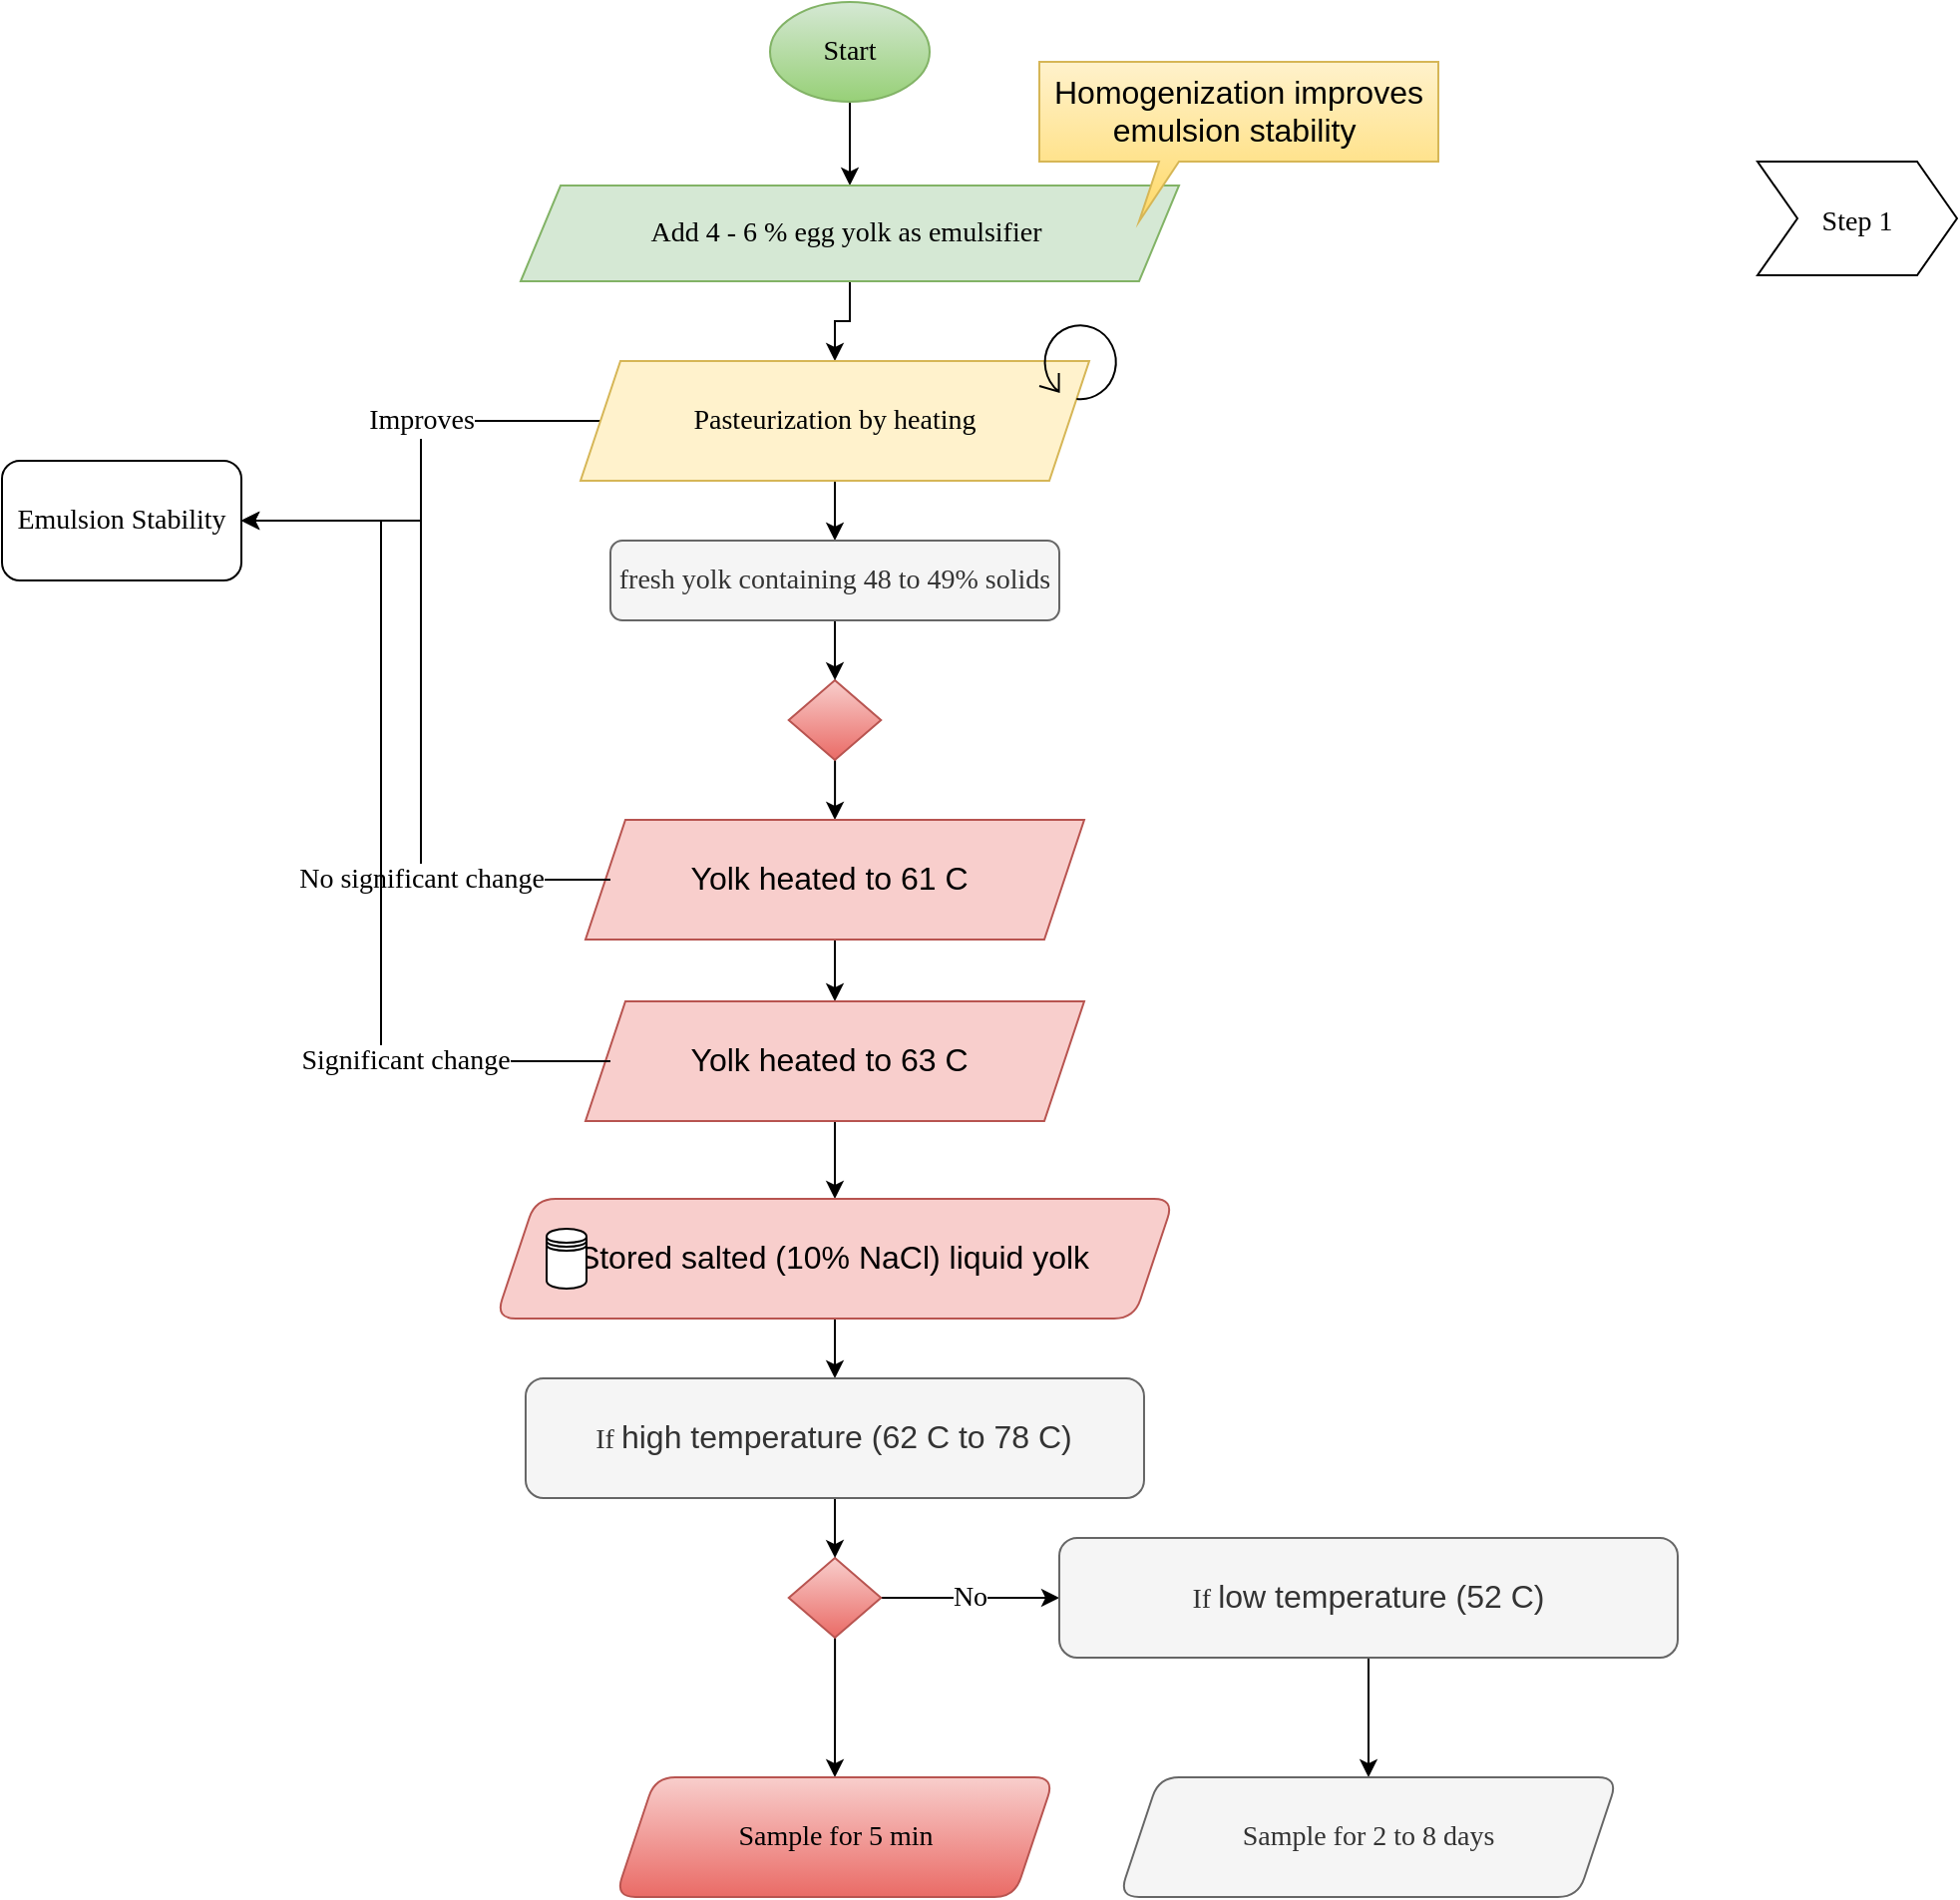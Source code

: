 <mxfile version="13.10.4" type="github">
  <diagram id="C5RBs43oDa-KdzZeNtuy" name="Page-1">
    <mxGraphModel dx="2436" dy="435" grid="1" gridSize="10" guides="1" tooltips="1" connect="1" arrows="1" fold="1" page="1" pageScale="1" pageWidth="827" pageHeight="1169" math="0" shadow="0">
      <root>
        <mxCell id="WIyWlLk6GJQsqaUBKTNV-0" />
        <mxCell id="WIyWlLk6GJQsqaUBKTNV-1" parent="WIyWlLk6GJQsqaUBKTNV-0" />
        <mxCell id="oiFNOzRaDenhQx7g8lt7-1" value="Step 1" style="shape=step;perimeter=stepPerimeter;fixedSize=1;points=[];fontFamily=Times New Roman;fontSize=14;" vertex="1" parent="WIyWlLk6GJQsqaUBKTNV-1">
          <mxGeometry x="-240" y="110" width="100" height="57" as="geometry" />
        </mxCell>
        <mxCell id="oiFNOzRaDenhQx7g8lt7-11" value="" style="edgeStyle=orthogonalEdgeStyle;rounded=0;orthogonalLoop=1;jettySize=auto;html=1;fontFamily=Times New Roman;fontSize=14;" edge="1" parent="WIyWlLk6GJQsqaUBKTNV-1" source="oiFNOzRaDenhQx7g8lt7-9" target="oiFNOzRaDenhQx7g8lt7-10">
          <mxGeometry relative="1" as="geometry" />
        </mxCell>
        <mxCell id="oiFNOzRaDenhQx7g8lt7-9" value="&lt;h2 style=&quot;font-size: 14px;&quot;&gt;&lt;font style=&quot;font-weight: normal; font-size: 14px;&quot;&gt;Start&lt;/font&gt;&lt;/h2&gt;" style="ellipse;whiteSpace=wrap;html=1;fontFamily=Times New Roman;fontSize=14;gradientColor=#97d077;fillColor=#d5e8d4;strokeColor=#82b366;" vertex="1" parent="WIyWlLk6GJQsqaUBKTNV-1">
          <mxGeometry x="-735" y="30" width="80" height="50" as="geometry" />
        </mxCell>
        <mxCell id="oiFNOzRaDenhQx7g8lt7-13" value="" style="edgeStyle=orthogonalEdgeStyle;rounded=0;orthogonalLoop=1;jettySize=auto;html=1;fontFamily=Times New Roman;fontSize=14;" edge="1" parent="WIyWlLk6GJQsqaUBKTNV-1" source="oiFNOzRaDenhQx7g8lt7-10" target="oiFNOzRaDenhQx7g8lt7-12">
          <mxGeometry relative="1" as="geometry" />
        </mxCell>
        <mxCell id="oiFNOzRaDenhQx7g8lt7-10" value="Add 4 - 6 % egg yolk as emulsifier&amp;nbsp;" style="shape=parallelogram;perimeter=parallelogramPerimeter;whiteSpace=wrap;html=1;fixedSize=1;fontFamily=Times New Roman;fontSize=14;fillColor=#d5e8d4;strokeColor=#82b366;" vertex="1" parent="WIyWlLk6GJQsqaUBKTNV-1">
          <mxGeometry x="-860" y="122" width="330" height="48" as="geometry" />
        </mxCell>
        <mxCell id="oiFNOzRaDenhQx7g8lt7-30" value="" style="edgeStyle=orthogonalEdgeStyle;rounded=0;orthogonalLoop=1;jettySize=auto;html=1;fontFamily=Times New Roman;fontSize=14;" edge="1" parent="WIyWlLk6GJQsqaUBKTNV-1" source="oiFNOzRaDenhQx7g8lt7-12" target="oiFNOzRaDenhQx7g8lt7-29">
          <mxGeometry relative="1" as="geometry" />
        </mxCell>
        <mxCell id="oiFNOzRaDenhQx7g8lt7-40" value="Improves" style="edgeStyle=orthogonalEdgeStyle;rounded=0;orthogonalLoop=1;jettySize=auto;html=1;exitX=0;exitY=0.5;exitDx=0;exitDy=0;entryX=1;entryY=0.5;entryDx=0;entryDy=0;fontFamily=Times New Roman;fontSize=14;" edge="1" parent="WIyWlLk6GJQsqaUBKTNV-1" source="oiFNOzRaDenhQx7g8lt7-12" target="oiFNOzRaDenhQx7g8lt7-39">
          <mxGeometry x="-0.217" relative="1" as="geometry">
            <Array as="points">
              <mxPoint x="-910" y="240" />
              <mxPoint x="-910" y="290" />
            </Array>
            <mxPoint as="offset" />
          </mxGeometry>
        </mxCell>
        <mxCell id="oiFNOzRaDenhQx7g8lt7-12" value="Pasteurization by heating" style="shape=parallelogram;perimeter=parallelogramPerimeter;whiteSpace=wrap;html=1;fixedSize=1;fontFamily=Times New Roman;fontSize=14;fillColor=#fff2cc;strokeColor=#d6b656;" vertex="1" parent="WIyWlLk6GJQsqaUBKTNV-1">
          <mxGeometry x="-830" y="210" width="255" height="60" as="geometry" />
        </mxCell>
        <mxCell id="oiFNOzRaDenhQx7g8lt7-17" value="" style="shape=image;html=1;verticalAlign=top;verticalLabelPosition=bottom;labelBackgroundColor=#ffffff;imageAspect=0;aspect=fixed;image=https://cdn4.iconfinder.com/data/icons/modern-education-and-knowledge-power-1/512/494_atom_chemistry_molecule_laboratory-128.png;fontFamily=Times New Roman;fontSize=14;" vertex="1" parent="WIyWlLk6GJQsqaUBKTNV-1">
          <mxGeometry x="-840" y="122" width="48" height="48" as="geometry" />
        </mxCell>
        <mxCell id="oiFNOzRaDenhQx7g8lt7-18" value="" style="shape=image;html=1;verticalAlign=top;verticalLabelPosition=bottom;labelBackgroundColor=#ffffff;imageAspect=0;aspect=fixed;image=https://cdn2.iconfinder.com/data/icons/freecns-cumulus/32/519769-81_Thermometer_Quarter_Full-128.png;fontFamily=Times New Roman;fontSize=14;" vertex="1" parent="WIyWlLk6GJQsqaUBKTNV-1">
          <mxGeometry x="-815" y="216" width="48" height="48" as="geometry" />
        </mxCell>
        <mxCell id="oiFNOzRaDenhQx7g8lt7-34" value="" style="edgeStyle=orthogonalEdgeStyle;rounded=0;orthogonalLoop=1;jettySize=auto;html=1;fontFamily=Times New Roman;fontSize=14;" edge="1" parent="WIyWlLk6GJQsqaUBKTNV-1" source="oiFNOzRaDenhQx7g8lt7-19" target="oiFNOzRaDenhQx7g8lt7-33">
          <mxGeometry relative="1" as="geometry" />
        </mxCell>
        <mxCell id="oiFNOzRaDenhQx7g8lt7-19" value="" style="rhombus;whiteSpace=wrap;html=1;fontFamily=Times New Roman;fontSize=14;fillColor=#f8cecc;strokeColor=#b85450;gradientColor=#ea6b66;" vertex="1" parent="WIyWlLk6GJQsqaUBKTNV-1">
          <mxGeometry x="-725.63" y="370" width="46.25" height="40" as="geometry" />
        </mxCell>
        <mxCell id="oiFNOzRaDenhQx7g8lt7-31" value="" style="edgeStyle=orthogonalEdgeStyle;rounded=0;orthogonalLoop=1;jettySize=auto;html=1;fontFamily=Times New Roman;fontSize=14;" edge="1" parent="WIyWlLk6GJQsqaUBKTNV-1" source="oiFNOzRaDenhQx7g8lt7-29" target="oiFNOzRaDenhQx7g8lt7-19">
          <mxGeometry relative="1" as="geometry" />
        </mxCell>
        <mxCell id="oiFNOzRaDenhQx7g8lt7-29" value="fresh yolk containing 48 to 49% solids" style="rounded=1;whiteSpace=wrap;html=1;fontFamily=Times New Roman;fontSize=14;fillColor=#f5f5f5;strokeColor=#666666;fontColor=#333333;" vertex="1" parent="WIyWlLk6GJQsqaUBKTNV-1">
          <mxGeometry x="-815" y="300" width="225" height="40" as="geometry" />
        </mxCell>
        <mxCell id="oiFNOzRaDenhQx7g8lt7-44" value="" style="edgeStyle=orthogonalEdgeStyle;rounded=0;orthogonalLoop=1;jettySize=auto;html=1;fontFamily=Times New Roman;fontSize=14;" edge="1" parent="WIyWlLk6GJQsqaUBKTNV-1" source="oiFNOzRaDenhQx7g8lt7-33" target="oiFNOzRaDenhQx7g8lt7-42">
          <mxGeometry relative="1" as="geometry" />
        </mxCell>
        <mxCell id="oiFNOzRaDenhQx7g8lt7-33" value="&lt;span lang=&quot;EN-US&quot; style=&quot;font-size: 12.0pt ; line-height: 107% ; font-family: &amp;#34;calibri&amp;#34; , sans-serif&quot;&gt;Yolk heated to 61 C&amp;nbsp;&lt;/span&gt;" style="shape=parallelogram;perimeter=parallelogramPerimeter;whiteSpace=wrap;html=1;fixedSize=1;fontFamily=Times New Roman;fontSize=14;strokeColor=#b85450;fillColor=#f8cecc;" vertex="1" parent="WIyWlLk6GJQsqaUBKTNV-1">
          <mxGeometry x="-827.51" y="440" width="250" height="60" as="geometry" />
        </mxCell>
        <mxCell id="oiFNOzRaDenhQx7g8lt7-35" value="&lt;span lang=&quot;EN-US&quot; style=&quot;font-size: 12.0pt ; line-height: 107% ; font-family: &amp;#34;calibri&amp;#34; , sans-serif&quot;&gt;Homogenization improves emulsion stability&amp;nbsp;&lt;/span&gt;" style="shape=callout;whiteSpace=wrap;html=1;perimeter=calloutPerimeter;fontFamily=Times New Roman;fontSize=14;size=30;position=0.3;base=10;position2=0.25;gradientColor=#ffd966;fillColor=#fff2cc;strokeColor=#d6b656;" vertex="1" parent="WIyWlLk6GJQsqaUBKTNV-1">
          <mxGeometry x="-600" y="60" width="200" height="80" as="geometry" />
        </mxCell>
        <mxCell id="oiFNOzRaDenhQx7g8lt7-36" value="" style="shape=mxgraph.bpmn.loop;html=1;outlineConnect=0;fontFamily=Times New Roman;fontSize=14;rotation=0;" vertex="1" parent="WIyWlLk6GJQsqaUBKTNV-1">
          <mxGeometry x="-600" y="190" width="40" height="40" as="geometry" />
        </mxCell>
        <mxCell id="oiFNOzRaDenhQx7g8lt7-41" value="No significant change" style="edgeStyle=orthogonalEdgeStyle;rounded=0;orthogonalLoop=1;jettySize=auto;html=1;entryX=1;entryY=0.5;entryDx=0;entryDy=0;fontFamily=Times New Roman;fontSize=14;" edge="1" parent="WIyWlLk6GJQsqaUBKTNV-1" source="oiFNOzRaDenhQx7g8lt7-38" target="oiFNOzRaDenhQx7g8lt7-39">
          <mxGeometry x="-0.479" relative="1" as="geometry">
            <Array as="points">
              <mxPoint x="-910" y="470" />
              <mxPoint x="-910" y="290" />
            </Array>
            <mxPoint as="offset" />
          </mxGeometry>
        </mxCell>
        <mxCell id="oiFNOzRaDenhQx7g8lt7-38" value="" style="shape=image;html=1;verticalAlign=top;verticalLabelPosition=bottom;labelBackgroundColor=#ffffff;imageAspect=0;aspect=fixed;image=https://cdn2.iconfinder.com/data/icons/freecns-cumulus/32/519769-81_Thermometer_Quarter_Full-128.png;fontFamily=Times New Roman;fontSize=14;" vertex="1" parent="WIyWlLk6GJQsqaUBKTNV-1">
          <mxGeometry x="-815" y="446" width="48" height="48" as="geometry" />
        </mxCell>
        <mxCell id="oiFNOzRaDenhQx7g8lt7-39" value="Emulsion Stability" style="rounded=1;whiteSpace=wrap;html=1;fontFamily=Times New Roman;fontSize=14;" vertex="1" parent="WIyWlLk6GJQsqaUBKTNV-1">
          <mxGeometry x="-1120" y="260" width="120" height="60" as="geometry" />
        </mxCell>
        <mxCell id="oiFNOzRaDenhQx7g8lt7-47" value="" style="edgeStyle=orthogonalEdgeStyle;rounded=0;orthogonalLoop=1;jettySize=auto;html=1;fontFamily=Times New Roman;fontSize=14;" edge="1" parent="WIyWlLk6GJQsqaUBKTNV-1" source="oiFNOzRaDenhQx7g8lt7-42" target="oiFNOzRaDenhQx7g8lt7-46">
          <mxGeometry relative="1" as="geometry" />
        </mxCell>
        <mxCell id="oiFNOzRaDenhQx7g8lt7-42" value="&lt;span lang=&quot;EN-US&quot; style=&quot;font-size: 12.0pt ; line-height: 107% ; font-family: &amp;#34;calibri&amp;#34; , sans-serif&quot;&gt;Yolk heated to 63 C&amp;nbsp;&lt;/span&gt;" style="shape=parallelogram;perimeter=parallelogramPerimeter;whiteSpace=wrap;html=1;fixedSize=1;fontFamily=Times New Roman;fontSize=14;strokeColor=#b85450;fillColor=#f8cecc;" vertex="1" parent="WIyWlLk6GJQsqaUBKTNV-1">
          <mxGeometry x="-827.51" y="531" width="250" height="60" as="geometry" />
        </mxCell>
        <mxCell id="oiFNOzRaDenhQx7g8lt7-45" value="Significant change" style="edgeStyle=orthogonalEdgeStyle;rounded=0;orthogonalLoop=1;jettySize=auto;html=1;fontFamily=Times New Roman;fontSize=14;entryX=1;entryY=0.5;entryDx=0;entryDy=0;" edge="1" parent="WIyWlLk6GJQsqaUBKTNV-1" source="oiFNOzRaDenhQx7g8lt7-43" target="oiFNOzRaDenhQx7g8lt7-39">
          <mxGeometry x="-0.548" relative="1" as="geometry">
            <mxPoint x="-1020" y="370" as="targetPoint" />
            <Array as="points">
              <mxPoint x="-930" y="561" />
              <mxPoint x="-930" y="290" />
            </Array>
            <mxPoint as="offset" />
          </mxGeometry>
        </mxCell>
        <mxCell id="oiFNOzRaDenhQx7g8lt7-43" value="" style="shape=image;html=1;verticalAlign=top;verticalLabelPosition=bottom;labelBackgroundColor=#ffffff;imageAspect=0;aspect=fixed;image=https://cdn2.iconfinder.com/data/icons/freecns-cumulus/32/519769-81_Thermometer_Quarter_Full-128.png;fontFamily=Times New Roman;fontSize=14;" vertex="1" parent="WIyWlLk6GJQsqaUBKTNV-1">
          <mxGeometry x="-815" y="537" width="48" height="48" as="geometry" />
        </mxCell>
        <mxCell id="oiFNOzRaDenhQx7g8lt7-54" value="" style="edgeStyle=orthogonalEdgeStyle;rounded=0;orthogonalLoop=1;jettySize=auto;html=1;fontFamily=Times New Roman;fontSize=14;" edge="1" parent="WIyWlLk6GJQsqaUBKTNV-1" source="oiFNOzRaDenhQx7g8lt7-46" target="oiFNOzRaDenhQx7g8lt7-53">
          <mxGeometry relative="1" as="geometry" />
        </mxCell>
        <mxCell id="oiFNOzRaDenhQx7g8lt7-46" value="&lt;span lang=&quot;EN-US&quot; style=&quot;font-size: 12.0pt ; line-height: 107% ; font-family: &amp;#34;calibri&amp;#34; , sans-serif&quot;&gt;Stored salted (10% NaCl) liquid yolk&lt;/span&gt;" style="shape=parallelogram;perimeter=parallelogramPerimeter;whiteSpace=wrap;html=1;fixedSize=1;fontFamily=Times New Roman;fontSize=14;strokeColor=#b85450;fillColor=#f8cecc;rounded=1;" vertex="1" parent="WIyWlLk6GJQsqaUBKTNV-1">
          <mxGeometry x="-872.51" y="630" width="340" height="60" as="geometry" />
        </mxCell>
        <mxCell id="oiFNOzRaDenhQx7g8lt7-48" value="" style="shape=datastore;whiteSpace=wrap;html=1;fontFamily=Times New Roman;fontSize=14;" vertex="1" parent="WIyWlLk6GJQsqaUBKTNV-1">
          <mxGeometry x="-847" y="645" width="20" height="30" as="geometry" />
        </mxCell>
        <mxCell id="oiFNOzRaDenhQx7g8lt7-57" value="No" style="edgeStyle=orthogonalEdgeStyle;rounded=0;orthogonalLoop=1;jettySize=auto;html=1;fontFamily=Times New Roman;fontSize=14;" edge="1" parent="WIyWlLk6GJQsqaUBKTNV-1" source="oiFNOzRaDenhQx7g8lt7-51" target="oiFNOzRaDenhQx7g8lt7-56">
          <mxGeometry relative="1" as="geometry" />
        </mxCell>
        <mxCell id="oiFNOzRaDenhQx7g8lt7-59" value="" style="edgeStyle=orthogonalEdgeStyle;rounded=0;orthogonalLoop=1;jettySize=auto;html=1;fontFamily=Times New Roman;fontSize=14;" edge="1" parent="WIyWlLk6GJQsqaUBKTNV-1" source="oiFNOzRaDenhQx7g8lt7-51" target="oiFNOzRaDenhQx7g8lt7-58">
          <mxGeometry relative="1" as="geometry" />
        </mxCell>
        <mxCell id="oiFNOzRaDenhQx7g8lt7-51" value="" style="rhombus;whiteSpace=wrap;html=1;fontFamily=Times New Roman;fontSize=14;fillColor=#f8cecc;strokeColor=#b85450;gradientColor=#ea6b66;" vertex="1" parent="WIyWlLk6GJQsqaUBKTNV-1">
          <mxGeometry x="-725.62" y="810" width="46.25" height="40" as="geometry" />
        </mxCell>
        <mxCell id="oiFNOzRaDenhQx7g8lt7-55" value="" style="edgeStyle=orthogonalEdgeStyle;rounded=0;orthogonalLoop=1;jettySize=auto;html=1;fontFamily=Times New Roman;fontSize=14;" edge="1" parent="WIyWlLk6GJQsqaUBKTNV-1" source="oiFNOzRaDenhQx7g8lt7-53" target="oiFNOzRaDenhQx7g8lt7-51">
          <mxGeometry relative="1" as="geometry" />
        </mxCell>
        <mxCell id="oiFNOzRaDenhQx7g8lt7-53" value="If&amp;nbsp;&lt;span lang=&quot;EN-US&quot; style=&quot;font-size: 12.0pt ; line-height: 107% ; font-family: &amp;#34;calibri&amp;#34; , sans-serif&quot;&gt;high temperature (&lt;/span&gt;&lt;span lang=&quot;EN-US&quot; style=&quot;font-size: 12.0pt ; line-height: 107% ; font-family: &amp;#34;calibri&amp;#34; , sans-serif&quot;&gt;62 C to 78 C)&lt;/span&gt;" style="rounded=1;whiteSpace=wrap;html=1;fontFamily=Times New Roman;fontSize=14;fillColor=#f5f5f5;strokeColor=#666666;fontColor=#333333;" vertex="1" parent="WIyWlLk6GJQsqaUBKTNV-1">
          <mxGeometry x="-857.51" y="720" width="310" height="60" as="geometry" />
        </mxCell>
        <mxCell id="oiFNOzRaDenhQx7g8lt7-61" value="" style="edgeStyle=orthogonalEdgeStyle;rounded=0;orthogonalLoop=1;jettySize=auto;html=1;fontFamily=Times New Roman;fontSize=14;" edge="1" parent="WIyWlLk6GJQsqaUBKTNV-1" source="oiFNOzRaDenhQx7g8lt7-56" target="oiFNOzRaDenhQx7g8lt7-60">
          <mxGeometry relative="1" as="geometry" />
        </mxCell>
        <mxCell id="oiFNOzRaDenhQx7g8lt7-56" value="If&amp;nbsp;&lt;span lang=&quot;EN-US&quot; style=&quot;font-size: 12.0pt ; line-height: 107% ; font-family: &amp;#34;calibri&amp;#34; , sans-serif&quot;&gt;low temperature (&lt;/span&gt;&lt;span lang=&quot;EN-US&quot; style=&quot;font-size: 12.0pt ; line-height: 107% ; font-family: &amp;#34;calibri&amp;#34; , sans-serif&quot;&gt;52 C)&lt;/span&gt;" style="rounded=1;whiteSpace=wrap;html=1;fontFamily=Times New Roman;fontSize=14;fillColor=#f5f5f5;strokeColor=#666666;fontColor=#333333;" vertex="1" parent="WIyWlLk6GJQsqaUBKTNV-1">
          <mxGeometry x="-590" y="800" width="310" height="60" as="geometry" />
        </mxCell>
        <mxCell id="oiFNOzRaDenhQx7g8lt7-58" value="Sample for 5 min" style="shape=parallelogram;perimeter=parallelogramPerimeter;whiteSpace=wrap;html=1;fixedSize=1;fontFamily=Times New Roman;fontSize=14;strokeColor=#b85450;fillColor=#f8cecc;gradientColor=#ea6b66;rounded=1;" vertex="1" parent="WIyWlLk6GJQsqaUBKTNV-1">
          <mxGeometry x="-812.5" y="920" width="220.01" height="60" as="geometry" />
        </mxCell>
        <mxCell id="oiFNOzRaDenhQx7g8lt7-60" value="Sample for 2 to 8 days" style="shape=parallelogram;perimeter=parallelogramPerimeter;whiteSpace=wrap;html=1;fixedSize=1;rounded=1;fontFamily=Times New Roman;fontSize=14;fontColor=#333333;strokeColor=#666666;fillColor=#f5f5f5;" vertex="1" parent="WIyWlLk6GJQsqaUBKTNV-1">
          <mxGeometry x="-560" y="920" width="250" height="60" as="geometry" />
        </mxCell>
        <mxCell id="oiFNOzRaDenhQx7g8lt7-62" value="" style="shape=image;html=1;verticalAlign=top;verticalLabelPosition=bottom;labelBackgroundColor=#ffffff;imageAspect=0;aspect=fixed;image=https://cdn2.iconfinder.com/data/icons/corona-virus-covid-19-14/512/50_Blood_lab_research_sample_test-128.png;rounded=1;fontFamily=Times New Roman;fontSize=14;" vertex="1" parent="WIyWlLk6GJQsqaUBKTNV-1">
          <mxGeometry x="-792" y="927" width="48" height="48" as="geometry" />
        </mxCell>
        <mxCell id="oiFNOzRaDenhQx7g8lt7-64" value="" style="shape=image;html=1;verticalAlign=top;verticalLabelPosition=bottom;labelBackgroundColor=#ffffff;imageAspect=0;aspect=fixed;image=https://cdn2.iconfinder.com/data/icons/corona-virus-covid-19-15/512/50_Blood_lab_research_sample_test-128.png;rounded=1;fontFamily=Times New Roman;fontSize=14;" vertex="1" parent="WIyWlLk6GJQsqaUBKTNV-1">
          <mxGeometry x="-547.51" y="927" width="50" height="50" as="geometry" />
        </mxCell>
      </root>
    </mxGraphModel>
  </diagram>
</mxfile>

